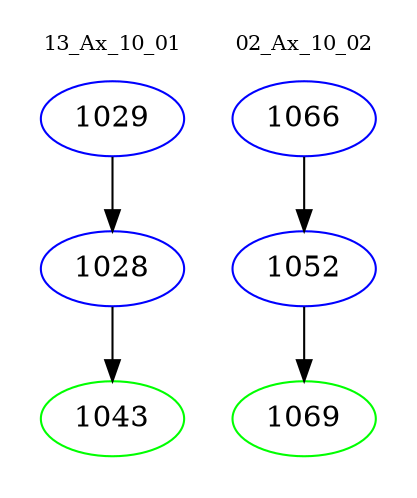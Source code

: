 digraph{
subgraph cluster_0 {
color = white
label = "13_Ax_10_01";
fontsize=10;
T0_1029 [label="1029", color="blue"]
T0_1029 -> T0_1028 [color="black"]
T0_1028 [label="1028", color="blue"]
T0_1028 -> T0_1043 [color="black"]
T0_1043 [label="1043", color="green"]
}
subgraph cluster_1 {
color = white
label = "02_Ax_10_02";
fontsize=10;
T1_1066 [label="1066", color="blue"]
T1_1066 -> T1_1052 [color="black"]
T1_1052 [label="1052", color="blue"]
T1_1052 -> T1_1069 [color="black"]
T1_1069 [label="1069", color="green"]
}
}
